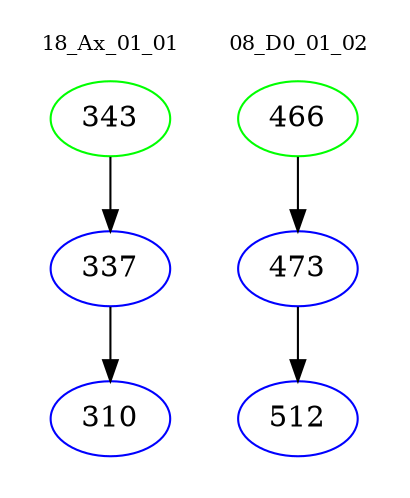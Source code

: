 digraph{
subgraph cluster_0 {
color = white
label = "18_Ax_01_01";
fontsize=10;
T0_343 [label="343", color="green"]
T0_343 -> T0_337 [color="black"]
T0_337 [label="337", color="blue"]
T0_337 -> T0_310 [color="black"]
T0_310 [label="310", color="blue"]
}
subgraph cluster_1 {
color = white
label = "08_D0_01_02";
fontsize=10;
T1_466 [label="466", color="green"]
T1_466 -> T1_473 [color="black"]
T1_473 [label="473", color="blue"]
T1_473 -> T1_512 [color="black"]
T1_512 [label="512", color="blue"]
}
}
